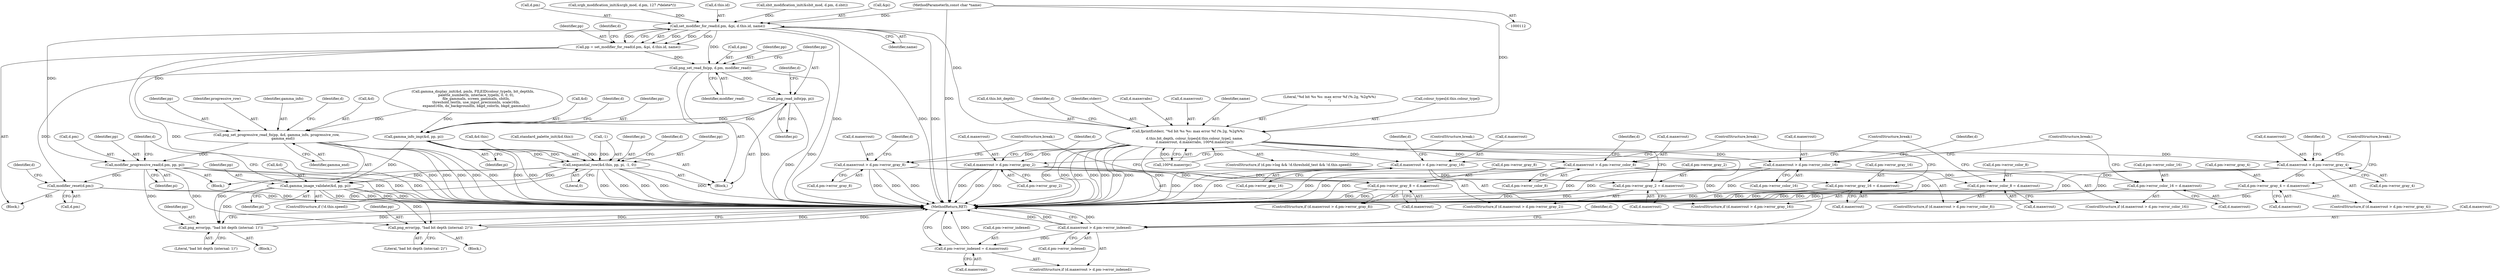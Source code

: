 digraph "0_Android_9d4853418ab2f754c2b63e091c29c5529b8b86ca_48@pointer" {
"1000122" [label="(MethodParameterIn,const char *name)"];
"1000231" [label="(Call,set_modifier_for_read(d.pm, &pi, d.this.id, name))"];
"1000229" [label="(Call,pp = set_modifier_for_read(d.pm, &pi, d.this.id, name))"];
"1000257" [label="(Call,png_set_progressive_read_fn(pp, &d, gamma_info, progressive_row,\n            gamma_end))"];
"1000264" [label="(Call,modifier_progressive_read(d.pm, pp, pi))"];
"1000318" [label="(Call,modifier_reset(d.pm))"];
"1000478" [label="(Call,png_error(pp, \"bad bit depth (internal: 1)\"))"];
"1000549" [label="(Call,png_error(pp, \"bad bit depth (internal: 2)\"))"];
"1000272" [label="(Call,png_set_read_fn(pp, d.pm, modifier_read))"];
"1000278" [label="(Call,png_read_info(pp, pi))"];
"1000281" [label="(Call,gamma_info_imp(&d, pp, pi))"];
"1000286" [label="(Call,sequential_row(&d.this, pp, pi, -1, 0))"];
"1000303" [label="(Call,gamma_image_validate(&d, pp, pi))"];
"1000340" [label="(Call,fprintf(stderr, \"%d bit %s %s: max error %f (%.2g, %2g%%)\n\",\n            d.this.bit_depth, colour_types[d.this.colour_type], name,\n            d.maxerrout, d.maxerrabs, 100*d.maxerrpc))"];
"1000395" [label="(Call,d.maxerrout > d.pm->error_gray_2)"];
"1000404" [label="(Call,d.pm->error_gray_2 = d.maxerrout)"];
"1000416" [label="(Call,d.maxerrout > d.pm->error_gray_4)"];
"1000425" [label="(Call,d.pm->error_gray_4 = d.maxerrout)"];
"1000437" [label="(Call,d.maxerrout > d.pm->error_gray_8)"];
"1000446" [label="(Call,d.pm->error_gray_8 = d.maxerrout)"];
"1000458" [label="(Call,d.maxerrout > d.pm->error_gray_16)"];
"1000467" [label="(Call,d.pm->error_gray_16 = d.maxerrout)"];
"1000508" [label="(Call,d.maxerrout > d.pm->error_color_8)"];
"1000517" [label="(Call,d.pm->error_color_8 = d.maxerrout)"];
"1000529" [label="(Call,d.maxerrout > d.pm->error_color_16)"];
"1000538" [label="(Call,d.pm->error_color_16 = d.maxerrout)"];
"1000563" [label="(Call,d.maxerrout > d.pm->error_indexed)"];
"1000572" [label="(Call,d.pm->error_indexed = d.maxerrout)"];
"1000265" [label="(Call,d.pm)"];
"1000326" [label="(Identifier,d)"];
"1000274" [label="(Call,d.pm)"];
"1000509" [label="(Call,d.maxerrout)"];
"1000235" [label="(Call,&pi)"];
"1000243" [label="(Call,standard_palette_init(&d.this))"];
"1000340" [label="(Call,fprintf(stderr, \"%d bit %s %s: max error %f (%.2g, %2g%%)\n\",\n            d.this.bit_depth, colour_types[d.this.colour_type], name,\n            d.maxerrout, d.maxerrabs, 100*d.maxerrpc))"];
"1000547" [label="(ControlStructure,break;)"];
"1000533" [label="(Call,d.pm->error_color_16)"];
"1000295" [label="(Literal,0)"];
"1000286" [label="(Call,sequential_row(&d.this, pp, pi, -1, 0))"];
"1000449" [label="(Identifier,d)"];
"1000551" [label="(Literal,\"bad bit depth (internal: 2)\")"];
"1000526" [label="(ControlStructure,break;)"];
"1000293" [label="(Call,-1)"];
"1000362" [label="(Call,100*d.maxerrpc)"];
"1000230" [label="(Identifier,pp)"];
"1000528" [label="(ControlStructure,if (d.maxerrout > d.pm->error_color_16))"];
"1000304" [label="(Call,&d)"];
"1000573" [label="(Call,d.pm->error_indexed)"];
"1000137" [label="(Call,gamma_display_init(&d, pmIn, FILEID(colour_typeIn, bit_depthIn,\n      palette_numberIn, interlace_typeIn, 0, 0, 0),\n      file_gammaIn, screen_gammaIn, sbitIn,\n      threshold_testIn, use_input_precisionIn, scale16In,\n      expand16In, do_backgroundIn, bkgd_colorIn, bkgd_gammaIn))"];
"1000470" [label="(Identifier,d)"];
"1000505" [label="(Block,)"];
"1000415" [label="(ControlStructure,if (d.maxerrout > d.pm->error_gray_4))"];
"1000271" [label="(Block,)"];
"1000122" [label="(MethodParameterIn,const char *name)"];
"1000436" [label="(ControlStructure,if (d.maxerrout > d.pm->error_gray_8))"];
"1000517" [label="(Call,d.pm->error_color_8 = d.maxerrout)"];
"1000285" [label="(Identifier,pi)"];
"1000307" [label="(Identifier,pi)"];
"1000479" [label="(Identifier,pp)"];
"1000437" [label="(Call,d.maxerrout > d.pm->error_gray_8)"];
"1000277" [label="(Identifier,modifier_read)"];
"1000530" [label="(Call,d.maxerrout)"];
"1000455" [label="(ControlStructure,break;)"];
"1000359" [label="(Call,d.maxerrabs)"];
"1000405" [label="(Call,d.pm->error_gray_2)"];
"1000232" [label="(Call,d.pm)"];
"1000478" [label="(Call,png_error(pp, \"bad bit depth (internal: 1)\"))"];
"1000356" [label="(Call,d.maxerrout)"];
"1000266" [label="(Identifier,d)"];
"1000256" [label="(Block,)"];
"1000413" [label="(ControlStructure,break;)"];
"1000319" [label="(Call,d.pm)"];
"1000428" [label="(Identifier,d)"];
"1000541" [label="(Identifier,d)"];
"1000322" [label="(ControlStructure,if (d.pm->log && !d.threshold_test && !d.this.speed))"];
"1000434" [label="(ControlStructure,break;)"];
"1000581" [label="(MethodReturn,RET)"];
"1000459" [label="(Call,d.maxerrout)"];
"1000575" [label="(Identifier,d)"];
"1000159" [label="(Block,)"];
"1000550" [label="(Identifier,pp)"];
"1000246" [label="(Identifier,d)"];
"1000231" [label="(Call,set_modifier_for_read(d.pm, &pi, d.this.id, name))"];
"1000259" [label="(Call,&d)"];
"1000280" [label="(Identifier,pi)"];
"1000201" [label="(Call,srgb_modification_init(&srgb_mod, d.pm, 127 /*delete*/))"];
"1000438" [label="(Call,d.maxerrout)"];
"1000446" [label="(Call,d.pm->error_gray_8 = d.maxerrout)"];
"1000292" [label="(Identifier,pi)"];
"1000417" [label="(Call,d.maxerrout)"];
"1000268" [label="(Identifier,pp)"];
"1000529" [label="(Call,d.maxerrout > d.pm->error_color_16)"];
"1000507" [label="(ControlStructure,if (d.maxerrout > d.pm->error_color_8))"];
"1000395" [label="(Call,d.maxerrout > d.pm->error_gray_2)"];
"1000279" [label="(Identifier,pp)"];
"1000355" [label="(Identifier,name)"];
"1000237" [label="(Call,d.this.id)"];
"1000264" [label="(Call,modifier_progressive_read(d.pm, pp, pi))"];
"1000425" [label="(Call,d.pm->error_gray_4 = d.maxerrout)"];
"1000564" [label="(Call,d.maxerrout)"];
"1000426" [label="(Call,d.pm->error_gray_4)"];
"1000578" [label="(Call,d.maxerrout)"];
"1000396" [label="(Call,d.maxerrout)"];
"1000431" [label="(Call,d.maxerrout)"];
"1000520" [label="(Identifier,d)"];
"1000300" [label="(Identifier,d)"];
"1000407" [label="(Identifier,d)"];
"1000342" [label="(Literal,\"%d bit %s %s: max error %f (%.2g, %2g%%)\n\")"];
"1000320" [label="(Identifier,d)"];
"1000257" [label="(Call,png_set_progressive_read_fn(pp, &d, gamma_info, progressive_row,\n            gamma_end))"];
"1000457" [label="(ControlStructure,if (d.maxerrout > d.pm->error_gray_16))"];
"1000272" [label="(Call,png_set_read_fn(pp, d.pm, modifier_read))"];
"1000263" [label="(Identifier,gamma_end)"];
"1000348" [label="(Call,colour_types[d.this.colour_type])"];
"1000214" [label="(Call,sbit_modification_init(&sbit_mod, d.pm, d.sbit))"];
"1000296" [label="(ControlStructure,if (!d.this.speed))"];
"1000462" [label="(Call,d.pm->error_gray_16)"];
"1000549" [label="(Call,png_error(pp, \"bad bit depth (internal: 2)\"))"];
"1000468" [label="(Call,d.pm->error_gray_16)"];
"1000399" [label="(Call,d.pm->error_gray_2)"];
"1000420" [label="(Call,d.pm->error_gray_4)"];
"1000452" [label="(Call,d.maxerrout)"];
"1000343" [label="(Call,d.this.bit_depth)"];
"1000283" [label="(Identifier,d)"];
"1000563" [label="(Call,d.maxerrout > d.pm->error_indexed)"];
"1000476" [label="(ControlStructure,break;)"];
"1000394" [label="(ControlStructure,if (d.maxerrout > d.pm->error_gray_2))"];
"1000539" [label="(Call,d.pm->error_color_16)"];
"1000410" [label="(Call,d.maxerrout)"];
"1000291" [label="(Identifier,pp)"];
"1000303" [label="(Call,gamma_image_validate(&d, pp, pi))"];
"1000242" [label="(Identifier,name)"];
"1000278" [label="(Call,png_read_info(pp, pi))"];
"1000447" [label="(Call,d.pm->error_gray_8)"];
"1000284" [label="(Identifier,pp)"];
"1000258" [label="(Identifier,pp)"];
"1000512" [label="(Call,d.pm->error_color_8)"];
"1000480" [label="(Literal,\"bad bit depth (internal: 1)\")"];
"1000262" [label="(Identifier,progressive_row)"];
"1000318" [label="(Call,modifier_reset(d.pm))"];
"1000281" [label="(Call,gamma_info_imp(&d, pp, pi))"];
"1000390" [label="(Block,)"];
"1000441" [label="(Call,d.pm->error_gray_8)"];
"1000306" [label="(Identifier,pp)"];
"1000562" [label="(ControlStructure,if (d.maxerrout > d.pm->error_indexed))"];
"1000269" [label="(Identifier,pi)"];
"1000282" [label="(Call,&d)"];
"1000287" [label="(Call,&d.this)"];
"1000467" [label="(Call,d.pm->error_gray_16 = d.maxerrout)"];
"1000544" [label="(Call,d.maxerrout)"];
"1000273" [label="(Identifier,pp)"];
"1000289" [label="(Identifier,d)"];
"1000372" [label="(Identifier,d)"];
"1000458" [label="(Call,d.maxerrout > d.pm->error_gray_16)"];
"1000538" [label="(Call,d.pm->error_color_16 = d.maxerrout)"];
"1000261" [label="(Identifier,gamma_info)"];
"1000341" [label="(Identifier,stderr)"];
"1000404" [label="(Call,d.pm->error_gray_2 = d.maxerrout)"];
"1000518" [label="(Call,d.pm->error_color_8)"];
"1000508" [label="(Call,d.maxerrout > d.pm->error_color_8)"];
"1000523" [label="(Call,d.maxerrout)"];
"1000572" [label="(Call,d.pm->error_indexed = d.maxerrout)"];
"1000567" [label="(Call,d.pm->error_indexed)"];
"1000416" [label="(Call,d.maxerrout > d.pm->error_gray_4)"];
"1000473" [label="(Call,d.maxerrout)"];
"1000229" [label="(Call,pp = set_modifier_for_read(d.pm, &pi, d.this.id, name))"];
"1000122" -> "1000112"  [label="AST: "];
"1000122" -> "1000581"  [label="DDG: "];
"1000122" -> "1000231"  [label="DDG: "];
"1000122" -> "1000340"  [label="DDG: "];
"1000231" -> "1000229"  [label="AST: "];
"1000231" -> "1000242"  [label="CFG: "];
"1000232" -> "1000231"  [label="AST: "];
"1000235" -> "1000231"  [label="AST: "];
"1000237" -> "1000231"  [label="AST: "];
"1000242" -> "1000231"  [label="AST: "];
"1000229" -> "1000231"  [label="CFG: "];
"1000231" -> "1000581"  [label="DDG: "];
"1000231" -> "1000581"  [label="DDG: "];
"1000231" -> "1000581"  [label="DDG: "];
"1000231" -> "1000229"  [label="DDG: "];
"1000231" -> "1000229"  [label="DDG: "];
"1000231" -> "1000229"  [label="DDG: "];
"1000231" -> "1000229"  [label="DDG: "];
"1000214" -> "1000231"  [label="DDG: "];
"1000201" -> "1000231"  [label="DDG: "];
"1000231" -> "1000264"  [label="DDG: "];
"1000231" -> "1000272"  [label="DDG: "];
"1000231" -> "1000340"  [label="DDG: "];
"1000229" -> "1000159"  [label="AST: "];
"1000230" -> "1000229"  [label="AST: "];
"1000246" -> "1000229"  [label="CFG: "];
"1000229" -> "1000581"  [label="DDG: "];
"1000229" -> "1000257"  [label="DDG: "];
"1000229" -> "1000272"  [label="DDG: "];
"1000257" -> "1000256"  [label="AST: "];
"1000257" -> "1000263"  [label="CFG: "];
"1000258" -> "1000257"  [label="AST: "];
"1000259" -> "1000257"  [label="AST: "];
"1000261" -> "1000257"  [label="AST: "];
"1000262" -> "1000257"  [label="AST: "];
"1000263" -> "1000257"  [label="AST: "];
"1000266" -> "1000257"  [label="CFG: "];
"1000257" -> "1000581"  [label="DDG: "];
"1000257" -> "1000581"  [label="DDG: "];
"1000257" -> "1000581"  [label="DDG: "];
"1000257" -> "1000581"  [label="DDG: "];
"1000257" -> "1000581"  [label="DDG: "];
"1000137" -> "1000257"  [label="DDG: "];
"1000257" -> "1000264"  [label="DDG: "];
"1000264" -> "1000256"  [label="AST: "];
"1000264" -> "1000269"  [label="CFG: "];
"1000265" -> "1000264"  [label="AST: "];
"1000268" -> "1000264"  [label="AST: "];
"1000269" -> "1000264"  [label="AST: "];
"1000320" -> "1000264"  [label="CFG: "];
"1000264" -> "1000581"  [label="DDG: "];
"1000264" -> "1000581"  [label="DDG: "];
"1000264" -> "1000581"  [label="DDG: "];
"1000264" -> "1000318"  [label="DDG: "];
"1000264" -> "1000478"  [label="DDG: "];
"1000264" -> "1000549"  [label="DDG: "];
"1000318" -> "1000159"  [label="AST: "];
"1000318" -> "1000319"  [label="CFG: "];
"1000319" -> "1000318"  [label="AST: "];
"1000326" -> "1000318"  [label="CFG: "];
"1000318" -> "1000581"  [label="DDG: "];
"1000318" -> "1000581"  [label="DDG: "];
"1000272" -> "1000318"  [label="DDG: "];
"1000478" -> "1000390"  [label="AST: "];
"1000478" -> "1000480"  [label="CFG: "];
"1000479" -> "1000478"  [label="AST: "];
"1000480" -> "1000478"  [label="AST: "];
"1000581" -> "1000478"  [label="CFG: "];
"1000478" -> "1000581"  [label="DDG: "];
"1000478" -> "1000581"  [label="DDG: "];
"1000286" -> "1000478"  [label="DDG: "];
"1000303" -> "1000478"  [label="DDG: "];
"1000549" -> "1000505"  [label="AST: "];
"1000549" -> "1000551"  [label="CFG: "];
"1000550" -> "1000549"  [label="AST: "];
"1000551" -> "1000549"  [label="AST: "];
"1000581" -> "1000549"  [label="CFG: "];
"1000549" -> "1000581"  [label="DDG: "];
"1000549" -> "1000581"  [label="DDG: "];
"1000286" -> "1000549"  [label="DDG: "];
"1000303" -> "1000549"  [label="DDG: "];
"1000272" -> "1000271"  [label="AST: "];
"1000272" -> "1000277"  [label="CFG: "];
"1000273" -> "1000272"  [label="AST: "];
"1000274" -> "1000272"  [label="AST: "];
"1000277" -> "1000272"  [label="AST: "];
"1000279" -> "1000272"  [label="CFG: "];
"1000272" -> "1000581"  [label="DDG: "];
"1000272" -> "1000581"  [label="DDG: "];
"1000272" -> "1000278"  [label="DDG: "];
"1000278" -> "1000271"  [label="AST: "];
"1000278" -> "1000280"  [label="CFG: "];
"1000279" -> "1000278"  [label="AST: "];
"1000280" -> "1000278"  [label="AST: "];
"1000283" -> "1000278"  [label="CFG: "];
"1000278" -> "1000581"  [label="DDG: "];
"1000278" -> "1000281"  [label="DDG: "];
"1000278" -> "1000281"  [label="DDG: "];
"1000281" -> "1000271"  [label="AST: "];
"1000281" -> "1000285"  [label="CFG: "];
"1000282" -> "1000281"  [label="AST: "];
"1000284" -> "1000281"  [label="AST: "];
"1000285" -> "1000281"  [label="AST: "];
"1000289" -> "1000281"  [label="CFG: "];
"1000281" -> "1000581"  [label="DDG: "];
"1000281" -> "1000581"  [label="DDG: "];
"1000137" -> "1000281"  [label="DDG: "];
"1000281" -> "1000286"  [label="DDG: "];
"1000281" -> "1000286"  [label="DDG: "];
"1000281" -> "1000303"  [label="DDG: "];
"1000286" -> "1000271"  [label="AST: "];
"1000286" -> "1000295"  [label="CFG: "];
"1000287" -> "1000286"  [label="AST: "];
"1000291" -> "1000286"  [label="AST: "];
"1000292" -> "1000286"  [label="AST: "];
"1000293" -> "1000286"  [label="AST: "];
"1000295" -> "1000286"  [label="AST: "];
"1000300" -> "1000286"  [label="CFG: "];
"1000286" -> "1000581"  [label="DDG: "];
"1000286" -> "1000581"  [label="DDG: "];
"1000286" -> "1000581"  [label="DDG: "];
"1000286" -> "1000581"  [label="DDG: "];
"1000286" -> "1000581"  [label="DDG: "];
"1000243" -> "1000286"  [label="DDG: "];
"1000293" -> "1000286"  [label="DDG: "];
"1000286" -> "1000303"  [label="DDG: "];
"1000286" -> "1000303"  [label="DDG: "];
"1000303" -> "1000296"  [label="AST: "];
"1000303" -> "1000307"  [label="CFG: "];
"1000304" -> "1000303"  [label="AST: "];
"1000306" -> "1000303"  [label="AST: "];
"1000307" -> "1000303"  [label="AST: "];
"1000320" -> "1000303"  [label="CFG: "];
"1000303" -> "1000581"  [label="DDG: "];
"1000303" -> "1000581"  [label="DDG: "];
"1000303" -> "1000581"  [label="DDG: "];
"1000303" -> "1000581"  [label="DDG: "];
"1000340" -> "1000322"  [label="AST: "];
"1000340" -> "1000362"  [label="CFG: "];
"1000341" -> "1000340"  [label="AST: "];
"1000342" -> "1000340"  [label="AST: "];
"1000343" -> "1000340"  [label="AST: "];
"1000348" -> "1000340"  [label="AST: "];
"1000355" -> "1000340"  [label="AST: "];
"1000356" -> "1000340"  [label="AST: "];
"1000359" -> "1000340"  [label="AST: "];
"1000362" -> "1000340"  [label="AST: "];
"1000372" -> "1000340"  [label="CFG: "];
"1000340" -> "1000581"  [label="DDG: "];
"1000340" -> "1000581"  [label="DDG: "];
"1000340" -> "1000581"  [label="DDG: "];
"1000340" -> "1000581"  [label="DDG: "];
"1000340" -> "1000581"  [label="DDG: "];
"1000340" -> "1000581"  [label="DDG: "];
"1000340" -> "1000581"  [label="DDG: "];
"1000340" -> "1000581"  [label="DDG: "];
"1000362" -> "1000340"  [label="DDG: "];
"1000362" -> "1000340"  [label="DDG: "];
"1000340" -> "1000395"  [label="DDG: "];
"1000340" -> "1000416"  [label="DDG: "];
"1000340" -> "1000437"  [label="DDG: "];
"1000340" -> "1000458"  [label="DDG: "];
"1000340" -> "1000508"  [label="DDG: "];
"1000340" -> "1000529"  [label="DDG: "];
"1000340" -> "1000563"  [label="DDG: "];
"1000395" -> "1000394"  [label="AST: "];
"1000395" -> "1000399"  [label="CFG: "];
"1000396" -> "1000395"  [label="AST: "];
"1000399" -> "1000395"  [label="AST: "];
"1000407" -> "1000395"  [label="CFG: "];
"1000413" -> "1000395"  [label="CFG: "];
"1000395" -> "1000581"  [label="DDG: "];
"1000395" -> "1000581"  [label="DDG: "];
"1000395" -> "1000581"  [label="DDG: "];
"1000395" -> "1000404"  [label="DDG: "];
"1000404" -> "1000394"  [label="AST: "];
"1000404" -> "1000410"  [label="CFG: "];
"1000405" -> "1000404"  [label="AST: "];
"1000410" -> "1000404"  [label="AST: "];
"1000413" -> "1000404"  [label="CFG: "];
"1000404" -> "1000581"  [label="DDG: "];
"1000404" -> "1000581"  [label="DDG: "];
"1000416" -> "1000415"  [label="AST: "];
"1000416" -> "1000420"  [label="CFG: "];
"1000417" -> "1000416"  [label="AST: "];
"1000420" -> "1000416"  [label="AST: "];
"1000428" -> "1000416"  [label="CFG: "];
"1000434" -> "1000416"  [label="CFG: "];
"1000416" -> "1000581"  [label="DDG: "];
"1000416" -> "1000581"  [label="DDG: "];
"1000416" -> "1000581"  [label="DDG: "];
"1000416" -> "1000425"  [label="DDG: "];
"1000425" -> "1000415"  [label="AST: "];
"1000425" -> "1000431"  [label="CFG: "];
"1000426" -> "1000425"  [label="AST: "];
"1000431" -> "1000425"  [label="AST: "];
"1000434" -> "1000425"  [label="CFG: "];
"1000425" -> "1000581"  [label="DDG: "];
"1000425" -> "1000581"  [label="DDG: "];
"1000437" -> "1000436"  [label="AST: "];
"1000437" -> "1000441"  [label="CFG: "];
"1000438" -> "1000437"  [label="AST: "];
"1000441" -> "1000437"  [label="AST: "];
"1000449" -> "1000437"  [label="CFG: "];
"1000455" -> "1000437"  [label="CFG: "];
"1000437" -> "1000581"  [label="DDG: "];
"1000437" -> "1000581"  [label="DDG: "];
"1000437" -> "1000581"  [label="DDG: "];
"1000437" -> "1000446"  [label="DDG: "];
"1000446" -> "1000436"  [label="AST: "];
"1000446" -> "1000452"  [label="CFG: "];
"1000447" -> "1000446"  [label="AST: "];
"1000452" -> "1000446"  [label="AST: "];
"1000455" -> "1000446"  [label="CFG: "];
"1000446" -> "1000581"  [label="DDG: "];
"1000446" -> "1000581"  [label="DDG: "];
"1000458" -> "1000457"  [label="AST: "];
"1000458" -> "1000462"  [label="CFG: "];
"1000459" -> "1000458"  [label="AST: "];
"1000462" -> "1000458"  [label="AST: "];
"1000470" -> "1000458"  [label="CFG: "];
"1000476" -> "1000458"  [label="CFG: "];
"1000458" -> "1000581"  [label="DDG: "];
"1000458" -> "1000581"  [label="DDG: "];
"1000458" -> "1000581"  [label="DDG: "];
"1000458" -> "1000467"  [label="DDG: "];
"1000467" -> "1000457"  [label="AST: "];
"1000467" -> "1000473"  [label="CFG: "];
"1000468" -> "1000467"  [label="AST: "];
"1000473" -> "1000467"  [label="AST: "];
"1000476" -> "1000467"  [label="CFG: "];
"1000467" -> "1000581"  [label="DDG: "];
"1000467" -> "1000581"  [label="DDG: "];
"1000508" -> "1000507"  [label="AST: "];
"1000508" -> "1000512"  [label="CFG: "];
"1000509" -> "1000508"  [label="AST: "];
"1000512" -> "1000508"  [label="AST: "];
"1000520" -> "1000508"  [label="CFG: "];
"1000526" -> "1000508"  [label="CFG: "];
"1000508" -> "1000581"  [label="DDG: "];
"1000508" -> "1000581"  [label="DDG: "];
"1000508" -> "1000581"  [label="DDG: "];
"1000508" -> "1000517"  [label="DDG: "];
"1000517" -> "1000507"  [label="AST: "];
"1000517" -> "1000523"  [label="CFG: "];
"1000518" -> "1000517"  [label="AST: "];
"1000523" -> "1000517"  [label="AST: "];
"1000526" -> "1000517"  [label="CFG: "];
"1000517" -> "1000581"  [label="DDG: "];
"1000517" -> "1000581"  [label="DDG: "];
"1000529" -> "1000528"  [label="AST: "];
"1000529" -> "1000533"  [label="CFG: "];
"1000530" -> "1000529"  [label="AST: "];
"1000533" -> "1000529"  [label="AST: "];
"1000541" -> "1000529"  [label="CFG: "];
"1000547" -> "1000529"  [label="CFG: "];
"1000529" -> "1000581"  [label="DDG: "];
"1000529" -> "1000581"  [label="DDG: "];
"1000529" -> "1000581"  [label="DDG: "];
"1000529" -> "1000538"  [label="DDG: "];
"1000538" -> "1000528"  [label="AST: "];
"1000538" -> "1000544"  [label="CFG: "];
"1000539" -> "1000538"  [label="AST: "];
"1000544" -> "1000538"  [label="AST: "];
"1000547" -> "1000538"  [label="CFG: "];
"1000538" -> "1000581"  [label="DDG: "];
"1000538" -> "1000581"  [label="DDG: "];
"1000563" -> "1000562"  [label="AST: "];
"1000563" -> "1000567"  [label="CFG: "];
"1000564" -> "1000563"  [label="AST: "];
"1000567" -> "1000563"  [label="AST: "];
"1000575" -> "1000563"  [label="CFG: "];
"1000581" -> "1000563"  [label="CFG: "];
"1000563" -> "1000581"  [label="DDG: "];
"1000563" -> "1000581"  [label="DDG: "];
"1000563" -> "1000581"  [label="DDG: "];
"1000563" -> "1000572"  [label="DDG: "];
"1000572" -> "1000562"  [label="AST: "];
"1000572" -> "1000578"  [label="CFG: "];
"1000573" -> "1000572"  [label="AST: "];
"1000578" -> "1000572"  [label="AST: "];
"1000581" -> "1000572"  [label="CFG: "];
"1000572" -> "1000581"  [label="DDG: "];
"1000572" -> "1000581"  [label="DDG: "];
}
